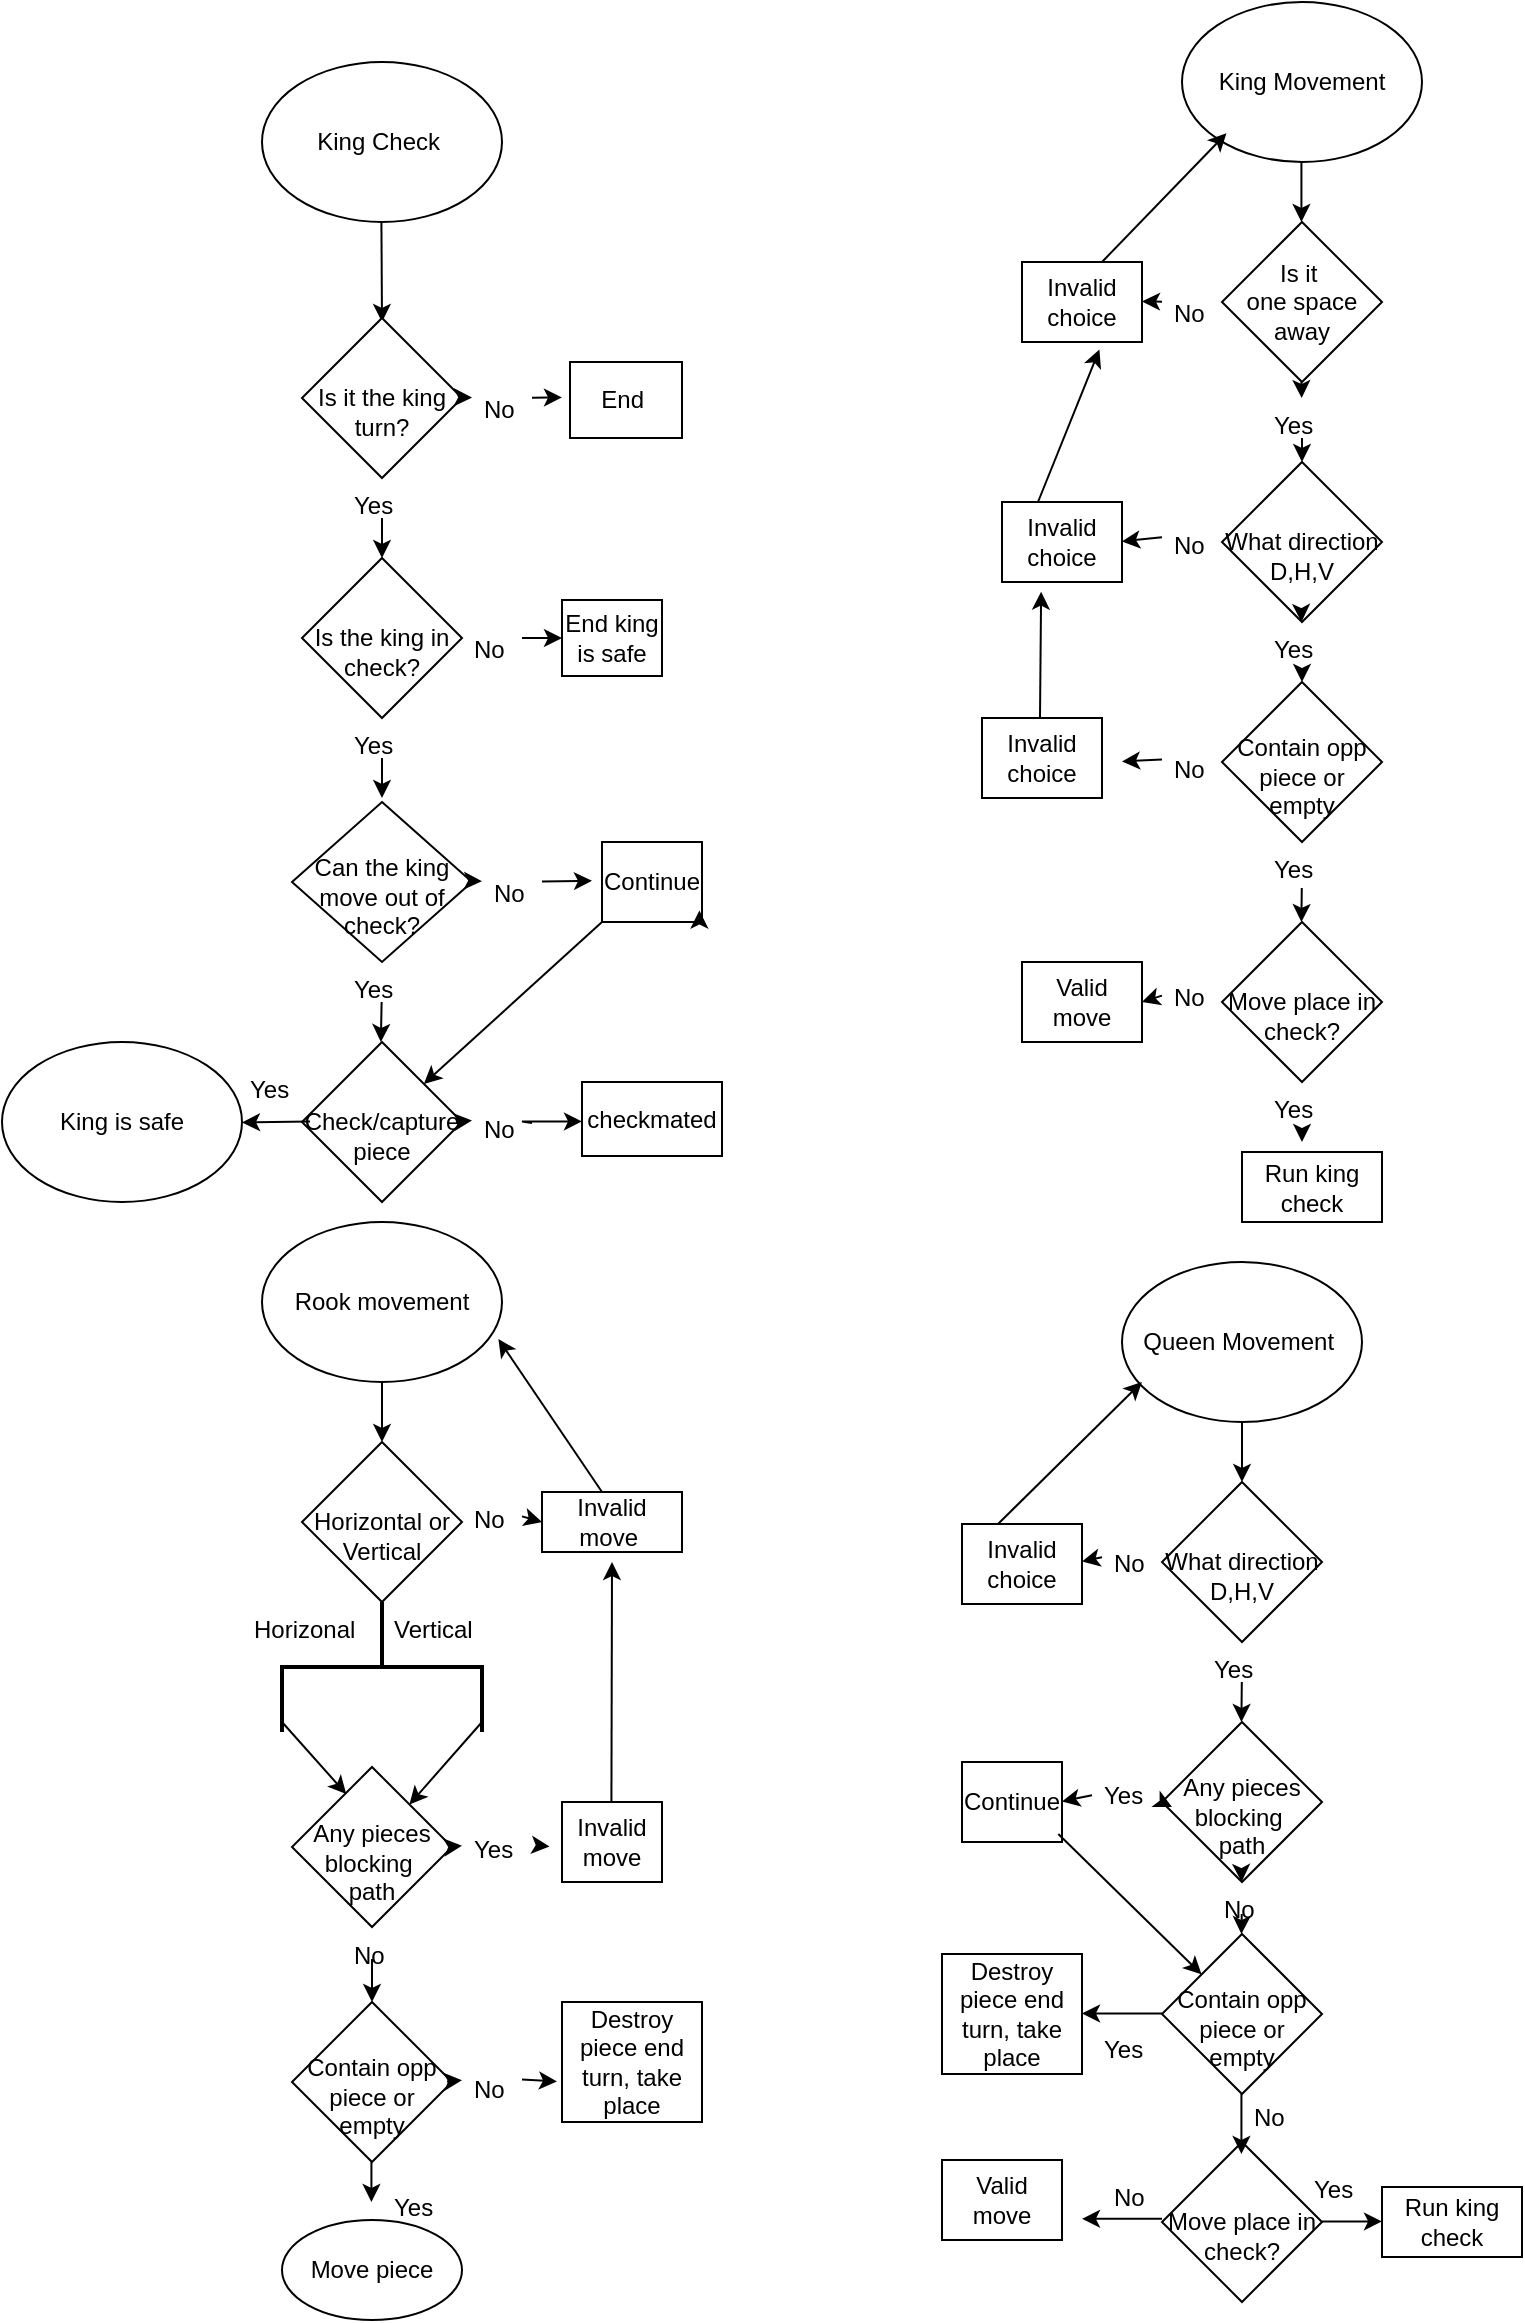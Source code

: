 <mxfile version="26.1.1">
  <diagram id="C5RBs43oDa-KdzZeNtuy" name="Page-1">
    <mxGraphModel dx="819" dy="518" grid="1" gridSize="10" guides="1" tooltips="1" connect="1" arrows="1" fold="1" page="1" pageScale="1" pageWidth="827" pageHeight="1169" math="0" shadow="0">
      <root>
        <mxCell id="WIyWlLk6GJQsqaUBKTNV-0" />
        <mxCell id="WIyWlLk6GJQsqaUBKTNV-1" parent="WIyWlLk6GJQsqaUBKTNV-0" />
        <mxCell id="RP9aOt1CggdTeVN1eFet-0" value="King Check&amp;nbsp;" style="ellipse;whiteSpace=wrap;html=1;" vertex="1" parent="WIyWlLk6GJQsqaUBKTNV-1">
          <mxGeometry x="140" y="40" width="120" height="80" as="geometry" />
        </mxCell>
        <mxCell id="RP9aOt1CggdTeVN1eFet-1" value="" style="endArrow=classic;html=1;rounded=0;" edge="1" parent="WIyWlLk6GJQsqaUBKTNV-1">
          <mxGeometry width="50" height="50" relative="1" as="geometry">
            <mxPoint x="199.71" y="120" as="sourcePoint" />
            <mxPoint x="200" y="170" as="targetPoint" />
          </mxGeometry>
        </mxCell>
        <mxCell id="RP9aOt1CggdTeVN1eFet-2" value="&lt;div&gt;&lt;br&gt;&lt;/div&gt;Is it the king turn?" style="rhombus;whiteSpace=wrap;html=1;" vertex="1" parent="WIyWlLk6GJQsqaUBKTNV-1">
          <mxGeometry x="160" y="168" width="80" height="80" as="geometry" />
        </mxCell>
        <mxCell id="RP9aOt1CggdTeVN1eFet-5" value="" style="endArrow=classic;html=1;rounded=0;" edge="1" parent="WIyWlLk6GJQsqaUBKTNV-1" source="RP9aOt1CggdTeVN1eFet-3">
          <mxGeometry width="50" height="50" relative="1" as="geometry">
            <mxPoint x="200" y="248" as="sourcePoint" />
            <mxPoint x="200" y="288" as="targetPoint" />
          </mxGeometry>
        </mxCell>
        <mxCell id="RP9aOt1CggdTeVN1eFet-6" value="" style="endArrow=classic;html=1;rounded=0;" edge="1" parent="WIyWlLk6GJQsqaUBKTNV-1" source="RP9aOt1CggdTeVN1eFet-4">
          <mxGeometry width="50" height="50" relative="1" as="geometry">
            <mxPoint x="240" y="207.71" as="sourcePoint" />
            <mxPoint x="290" y="207.71" as="targetPoint" />
          </mxGeometry>
        </mxCell>
        <mxCell id="RP9aOt1CggdTeVN1eFet-7" value="&lt;div&gt;&lt;br&gt;&lt;/div&gt;Is the king in check?" style="rhombus;whiteSpace=wrap;html=1;" vertex="1" parent="WIyWlLk6GJQsqaUBKTNV-1">
          <mxGeometry x="160" y="288" width="80" height="80" as="geometry" />
        </mxCell>
        <mxCell id="RP9aOt1CggdTeVN1eFet-10" value="" style="endArrow=classic;html=1;rounded=0;" edge="1" parent="WIyWlLk6GJQsqaUBKTNV-1" source="RP9aOt1CggdTeVN1eFet-8">
          <mxGeometry width="50" height="50" relative="1" as="geometry">
            <mxPoint x="200" y="368" as="sourcePoint" />
            <mxPoint x="200" y="408" as="targetPoint" />
          </mxGeometry>
        </mxCell>
        <mxCell id="RP9aOt1CggdTeVN1eFet-11" value="" style="endArrow=classic;html=1;rounded=0;" edge="1" parent="WIyWlLk6GJQsqaUBKTNV-1" source="RP9aOt1CggdTeVN1eFet-9">
          <mxGeometry width="50" height="50" relative="1" as="geometry">
            <mxPoint x="240" y="327.71" as="sourcePoint" />
            <mxPoint x="290" y="328" as="targetPoint" />
          </mxGeometry>
        </mxCell>
        <mxCell id="RP9aOt1CggdTeVN1eFet-12" value="&lt;div&gt;&lt;br&gt;&lt;/div&gt;Can the king move out of check?" style="rhombus;whiteSpace=wrap;html=1;" vertex="1" parent="WIyWlLk6GJQsqaUBKTNV-1">
          <mxGeometry x="155" y="410" width="90" height="80" as="geometry" />
        </mxCell>
        <mxCell id="RP9aOt1CggdTeVN1eFet-13" value="" style="endArrow=classic;html=1;rounded=0;" edge="1" parent="WIyWlLk6GJQsqaUBKTNV-1" source="RP9aOt1CggdTeVN1eFet-15">
          <mxGeometry width="50" height="50" relative="1" as="geometry">
            <mxPoint x="199.43" y="490" as="sourcePoint" />
            <mxPoint x="199.43" y="530" as="targetPoint" />
          </mxGeometry>
        </mxCell>
        <mxCell id="RP9aOt1CggdTeVN1eFet-14" value="" style="endArrow=classic;html=1;rounded=0;" edge="1" parent="WIyWlLk6GJQsqaUBKTNV-1" source="RP9aOt1CggdTeVN1eFet-16">
          <mxGeometry width="50" height="50" relative="1" as="geometry">
            <mxPoint x="245" y="449.43" as="sourcePoint" />
            <mxPoint x="305" y="449.43" as="targetPoint" />
          </mxGeometry>
        </mxCell>
        <mxCell id="RP9aOt1CggdTeVN1eFet-17" value="King is safe" style="ellipse;whiteSpace=wrap;html=1;" vertex="1" parent="WIyWlLk6GJQsqaUBKTNV-1">
          <mxGeometry x="10" y="530" width="120" height="80" as="geometry" />
        </mxCell>
        <mxCell id="RP9aOt1CggdTeVN1eFet-18" value="" style="endArrow=classic;html=1;rounded=0;" edge="1" parent="WIyWlLk6GJQsqaUBKTNV-1" target="RP9aOt1CggdTeVN1eFet-4">
          <mxGeometry width="50" height="50" relative="1" as="geometry">
            <mxPoint x="240" y="207.71" as="sourcePoint" />
            <mxPoint x="290" y="207.71" as="targetPoint" />
          </mxGeometry>
        </mxCell>
        <mxCell id="RP9aOt1CggdTeVN1eFet-4" value="No" style="text;strokeColor=none;fillColor=none;align=left;verticalAlign=top;spacingLeft=4;spacingRight=4;overflow=hidden;rotatable=0;points=[[0,0.5],[1,0.5]];portConstraint=eastwest;whiteSpace=wrap;html=1;" vertex="1" parent="WIyWlLk6GJQsqaUBKTNV-1">
          <mxGeometry x="245" y="200" width="30" height="16" as="geometry" />
        </mxCell>
        <mxCell id="RP9aOt1CggdTeVN1eFet-19" value="" style="endArrow=classic;html=1;rounded=0;" edge="1" parent="WIyWlLk6GJQsqaUBKTNV-1" target="RP9aOt1CggdTeVN1eFet-3">
          <mxGeometry width="50" height="50" relative="1" as="geometry">
            <mxPoint x="200" y="248" as="sourcePoint" />
            <mxPoint x="200" y="288" as="targetPoint" />
          </mxGeometry>
        </mxCell>
        <mxCell id="RP9aOt1CggdTeVN1eFet-3" value="Yes" style="text;strokeColor=none;fillColor=none;align=left;verticalAlign=top;spacingLeft=4;spacingRight=4;overflow=hidden;rotatable=0;points=[[0,0.5],[1,0.5]];portConstraint=eastwest;whiteSpace=wrap;html=1;" vertex="1" parent="WIyWlLk6GJQsqaUBKTNV-1">
          <mxGeometry x="180" y="248" width="40" height="20" as="geometry" />
        </mxCell>
        <mxCell id="RP9aOt1CggdTeVN1eFet-20" value="" style="endArrow=classic;html=1;rounded=0;" edge="1" parent="WIyWlLk6GJQsqaUBKTNV-1" target="RP9aOt1CggdTeVN1eFet-9">
          <mxGeometry width="50" height="50" relative="1" as="geometry">
            <mxPoint x="240" y="327.71" as="sourcePoint" />
            <mxPoint x="290" y="327.71" as="targetPoint" />
          </mxGeometry>
        </mxCell>
        <mxCell id="RP9aOt1CggdTeVN1eFet-9" value="No" style="text;strokeColor=none;fillColor=none;align=left;verticalAlign=top;spacingLeft=4;spacingRight=4;overflow=hidden;rotatable=0;points=[[0,0.5],[1,0.5]];portConstraint=eastwest;whiteSpace=wrap;html=1;" vertex="1" parent="WIyWlLk6GJQsqaUBKTNV-1">
          <mxGeometry x="240" y="320" width="30" height="16" as="geometry" />
        </mxCell>
        <mxCell id="RP9aOt1CggdTeVN1eFet-21" value="" style="endArrow=classic;html=1;rounded=0;" edge="1" parent="WIyWlLk6GJQsqaUBKTNV-1" target="RP9aOt1CggdTeVN1eFet-16">
          <mxGeometry width="50" height="50" relative="1" as="geometry">
            <mxPoint x="245" y="449.43" as="sourcePoint" />
            <mxPoint x="305" y="449.43" as="targetPoint" />
          </mxGeometry>
        </mxCell>
        <mxCell id="RP9aOt1CggdTeVN1eFet-16" value="No" style="text;strokeColor=none;fillColor=none;align=left;verticalAlign=top;spacingLeft=4;spacingRight=4;overflow=hidden;rotatable=0;points=[[0,0.5],[1,0.5]];portConstraint=eastwest;whiteSpace=wrap;html=1;" vertex="1" parent="WIyWlLk6GJQsqaUBKTNV-1">
          <mxGeometry x="250" y="442" width="30" height="16" as="geometry" />
        </mxCell>
        <mxCell id="RP9aOt1CggdTeVN1eFet-22" value="" style="endArrow=classic;html=1;rounded=0;" edge="1" parent="WIyWlLk6GJQsqaUBKTNV-1" target="RP9aOt1CggdTeVN1eFet-8">
          <mxGeometry width="50" height="50" relative="1" as="geometry">
            <mxPoint x="200" y="368" as="sourcePoint" />
            <mxPoint x="200" y="408" as="targetPoint" />
          </mxGeometry>
        </mxCell>
        <mxCell id="RP9aOt1CggdTeVN1eFet-8" value="Yes" style="text;strokeColor=none;fillColor=none;align=left;verticalAlign=top;spacingLeft=4;spacingRight=4;overflow=hidden;rotatable=0;points=[[0,0.5],[1,0.5]];portConstraint=eastwest;whiteSpace=wrap;html=1;" vertex="1" parent="WIyWlLk6GJQsqaUBKTNV-1">
          <mxGeometry x="180" y="368" width="40" height="20" as="geometry" />
        </mxCell>
        <mxCell id="RP9aOt1CggdTeVN1eFet-23" value="" style="endArrow=classic;html=1;rounded=0;" edge="1" parent="WIyWlLk6GJQsqaUBKTNV-1" target="RP9aOt1CggdTeVN1eFet-15">
          <mxGeometry width="50" height="50" relative="1" as="geometry">
            <mxPoint x="199.43" y="490" as="sourcePoint" />
            <mxPoint x="199.43" y="530" as="targetPoint" />
          </mxGeometry>
        </mxCell>
        <mxCell id="RP9aOt1CggdTeVN1eFet-15" value="Yes" style="text;strokeColor=none;fillColor=none;align=left;verticalAlign=top;spacingLeft=4;spacingRight=4;overflow=hidden;rotatable=0;points=[[0,0.5],[1,0.5]];portConstraint=eastwest;whiteSpace=wrap;html=1;" vertex="1" parent="WIyWlLk6GJQsqaUBKTNV-1">
          <mxGeometry x="180" y="490" width="40" height="20" as="geometry" />
        </mxCell>
        <mxCell id="RP9aOt1CggdTeVN1eFet-24" value="Rook movement" style="ellipse;whiteSpace=wrap;html=1;" vertex="1" parent="WIyWlLk6GJQsqaUBKTNV-1">
          <mxGeometry x="140" y="620" width="120" height="80" as="geometry" />
        </mxCell>
        <mxCell id="RP9aOt1CggdTeVN1eFet-25" value="" style="endArrow=classic;html=1;rounded=0;" edge="1" parent="WIyWlLk6GJQsqaUBKTNV-1" source="RP9aOt1CggdTeVN1eFet-24">
          <mxGeometry width="50" height="50" relative="1" as="geometry">
            <mxPoint x="200" y="750" as="sourcePoint" />
            <mxPoint x="200" y="730" as="targetPoint" />
          </mxGeometry>
        </mxCell>
        <mxCell id="RP9aOt1CggdTeVN1eFet-26" value="&lt;div&gt;&lt;br&gt;&lt;/div&gt;Horizontal or Vertical" style="rhombus;whiteSpace=wrap;html=1;" vertex="1" parent="WIyWlLk6GJQsqaUBKTNV-1">
          <mxGeometry x="160" y="730" width="80" height="80" as="geometry" />
        </mxCell>
        <mxCell id="RP9aOt1CggdTeVN1eFet-27" value="" style="endArrow=classic;html=1;rounded=0;" edge="1" parent="WIyWlLk6GJQsqaUBKTNV-1" source="RP9aOt1CggdTeVN1eFet-45">
          <mxGeometry width="50" height="50" relative="1" as="geometry">
            <mxPoint x="240" y="770" as="sourcePoint" />
            <mxPoint x="280" y="770" as="targetPoint" />
          </mxGeometry>
        </mxCell>
        <mxCell id="RP9aOt1CggdTeVN1eFet-35" value="" style="strokeWidth=2;html=1;shape=mxgraph.flowchart.annotation_2;align=left;labelPosition=right;pointerEvents=1;rotation=90;" vertex="1" parent="WIyWlLk6GJQsqaUBKTNV-1">
          <mxGeometry x="167.5" y="792.5" width="65" height="100" as="geometry" />
        </mxCell>
        <mxCell id="RP9aOt1CggdTeVN1eFet-36" value="" style="endArrow=classic;html=1;rounded=0;" edge="1" parent="WIyWlLk6GJQsqaUBKTNV-1" target="RP9aOt1CggdTeVN1eFet-44">
          <mxGeometry width="50" height="50" relative="1" as="geometry">
            <mxPoint x="250" y="870" as="sourcePoint" />
            <mxPoint x="210" y="900" as="targetPoint" />
            <Array as="points" />
          </mxGeometry>
        </mxCell>
        <mxCell id="RP9aOt1CggdTeVN1eFet-37" value="" style="endArrow=classic;html=1;rounded=0;entryX=0.339;entryY=0.169;entryDx=0;entryDy=0;entryPerimeter=0;" edge="1" parent="WIyWlLk6GJQsqaUBKTNV-1" target="RP9aOt1CggdTeVN1eFet-44">
          <mxGeometry width="50" height="50" relative="1" as="geometry">
            <mxPoint x="150" y="870" as="sourcePoint" />
            <mxPoint x="180" y="900" as="targetPoint" />
          </mxGeometry>
        </mxCell>
        <mxCell id="RP9aOt1CggdTeVN1eFet-38" value="Horizonal" style="text;strokeColor=none;fillColor=none;align=left;verticalAlign=top;spacingLeft=4;spacingRight=4;overflow=hidden;rotatable=0;points=[[0,0.5],[1,0.5]];portConstraint=eastwest;whiteSpace=wrap;html=1;" vertex="1" parent="WIyWlLk6GJQsqaUBKTNV-1">
          <mxGeometry x="130" y="810" width="60" height="26" as="geometry" />
        </mxCell>
        <mxCell id="RP9aOt1CggdTeVN1eFet-39" value="Vertical" style="text;strokeColor=none;fillColor=none;align=left;verticalAlign=top;spacingLeft=4;spacingRight=4;overflow=hidden;rotatable=0;points=[[0,0.5],[1,0.5]];portConstraint=eastwest;whiteSpace=wrap;html=1;" vertex="1" parent="WIyWlLk6GJQsqaUBKTNV-1">
          <mxGeometry x="200" y="810" width="60" height="26" as="geometry" />
        </mxCell>
        <mxCell id="RP9aOt1CggdTeVN1eFet-41" value="Invalid move&amp;nbsp;" style="rounded=0;whiteSpace=wrap;html=1;" vertex="1" parent="WIyWlLk6GJQsqaUBKTNV-1">
          <mxGeometry x="280" y="755" width="70" height="30" as="geometry" />
        </mxCell>
        <mxCell id="RP9aOt1CggdTeVN1eFet-43" value="" style="endArrow=classic;html=1;rounded=0;entryX=0.985;entryY=0.732;entryDx=0;entryDy=0;entryPerimeter=0;" edge="1" parent="WIyWlLk6GJQsqaUBKTNV-1" target="RP9aOt1CggdTeVN1eFet-24">
          <mxGeometry width="50" height="50" relative="1" as="geometry">
            <mxPoint x="310" y="755" as="sourcePoint" />
            <mxPoint x="360" y="705" as="targetPoint" />
          </mxGeometry>
        </mxCell>
        <mxCell id="RP9aOt1CggdTeVN1eFet-44" value="&lt;div&gt;&lt;span style=&quot;background-color: transparent; color: light-dark(rgb(0, 0, 0), rgb(255, 255, 255));&quot;&gt;&lt;br&gt;&lt;/span&gt;&lt;/div&gt;&lt;div&gt;&lt;span style=&quot;background-color: transparent; color: light-dark(rgb(0, 0, 0), rgb(255, 255, 255));&quot;&gt;Any pieces blocking&amp;nbsp;&lt;/span&gt;&lt;/div&gt;&lt;div&gt;&lt;span style=&quot;background-color: transparent; color: light-dark(rgb(0, 0, 0), rgb(255, 255, 255));&quot;&gt;path&lt;/span&gt;&lt;/div&gt;" style="rhombus;whiteSpace=wrap;html=1;" vertex="1" parent="WIyWlLk6GJQsqaUBKTNV-1">
          <mxGeometry x="155" y="892.5" width="80" height="80" as="geometry" />
        </mxCell>
        <mxCell id="RP9aOt1CggdTeVN1eFet-46" value="" style="endArrow=classic;html=1;rounded=0;" edge="1" parent="WIyWlLk6GJQsqaUBKTNV-1" target="RP9aOt1CggdTeVN1eFet-45">
          <mxGeometry width="50" height="50" relative="1" as="geometry">
            <mxPoint x="240" y="770" as="sourcePoint" />
            <mxPoint x="280" y="770" as="targetPoint" />
          </mxGeometry>
        </mxCell>
        <mxCell id="RP9aOt1CggdTeVN1eFet-45" value="No" style="text;strokeColor=none;fillColor=none;align=left;verticalAlign=top;spacingLeft=4;spacingRight=4;overflow=hidden;rotatable=0;points=[[0,0.5],[1,0.5]];portConstraint=eastwest;whiteSpace=wrap;html=1;" vertex="1" parent="WIyWlLk6GJQsqaUBKTNV-1">
          <mxGeometry x="240" y="755" width="30" height="16" as="geometry" />
        </mxCell>
        <mxCell id="RP9aOt1CggdTeVN1eFet-47" value="" style="endArrow=classic;html=1;rounded=0;" edge="1" parent="WIyWlLk6GJQsqaUBKTNV-1" source="RP9aOt1CggdTeVN1eFet-49">
          <mxGeometry width="50" height="50" relative="1" as="geometry">
            <mxPoint x="236.25" y="932.21" as="sourcePoint" />
            <mxPoint x="283.75" y="932.21" as="targetPoint" />
          </mxGeometry>
        </mxCell>
        <mxCell id="RP9aOt1CggdTeVN1eFet-48" value="" style="endArrow=classic;html=1;rounded=0;" edge="1" parent="WIyWlLk6GJQsqaUBKTNV-1" source="RP9aOt1CggdTeVN1eFet-51">
          <mxGeometry width="50" height="50" relative="1" as="geometry">
            <mxPoint x="195" y="972.5" as="sourcePoint" />
            <mxPoint x="195" y="1010" as="targetPoint" />
          </mxGeometry>
        </mxCell>
        <mxCell id="RP9aOt1CggdTeVN1eFet-50" value="" style="endArrow=classic;html=1;rounded=0;" edge="1" parent="WIyWlLk6GJQsqaUBKTNV-1" target="RP9aOt1CggdTeVN1eFet-49">
          <mxGeometry width="50" height="50" relative="1" as="geometry">
            <mxPoint x="236.25" y="932.21" as="sourcePoint" />
            <mxPoint x="283.75" y="932.21" as="targetPoint" />
          </mxGeometry>
        </mxCell>
        <mxCell id="RP9aOt1CggdTeVN1eFet-49" value="Yes" style="text;strokeColor=none;fillColor=none;align=left;verticalAlign=top;spacingLeft=4;spacingRight=4;overflow=hidden;rotatable=0;points=[[0,0.5],[1,0.5]];portConstraint=eastwest;whiteSpace=wrap;html=1;" vertex="1" parent="WIyWlLk6GJQsqaUBKTNV-1">
          <mxGeometry x="240" y="920" width="40" height="20" as="geometry" />
        </mxCell>
        <mxCell id="RP9aOt1CggdTeVN1eFet-52" value="" style="endArrow=classic;html=1;rounded=0;" edge="1" parent="WIyWlLk6GJQsqaUBKTNV-1" target="RP9aOt1CggdTeVN1eFet-51">
          <mxGeometry width="50" height="50" relative="1" as="geometry">
            <mxPoint x="195" y="972.5" as="sourcePoint" />
            <mxPoint x="195" y="1000" as="targetPoint" />
          </mxGeometry>
        </mxCell>
        <mxCell id="RP9aOt1CggdTeVN1eFet-51" value="No" style="text;strokeColor=none;fillColor=none;align=left;verticalAlign=top;spacingLeft=4;spacingRight=4;overflow=hidden;rotatable=0;points=[[0,0.5],[1,0.5]];portConstraint=eastwest;whiteSpace=wrap;html=1;" vertex="1" parent="WIyWlLk6GJQsqaUBKTNV-1">
          <mxGeometry x="180" y="972.5" width="30" height="16" as="geometry" />
        </mxCell>
        <mxCell id="RP9aOt1CggdTeVN1eFet-53" value="&lt;div&gt;&lt;br&gt;&lt;/div&gt;Contain opp piece or empty" style="rhombus;whiteSpace=wrap;html=1;" vertex="1" parent="WIyWlLk6GJQsqaUBKTNV-1">
          <mxGeometry x="155" y="1010" width="80" height="80" as="geometry" />
        </mxCell>
        <mxCell id="RP9aOt1CggdTeVN1eFet-54" value="Move piece" style="ellipse;whiteSpace=wrap;html=1;" vertex="1" parent="WIyWlLk6GJQsqaUBKTNV-1">
          <mxGeometry x="150" y="1119" width="90" height="50" as="geometry" />
        </mxCell>
        <mxCell id="RP9aOt1CggdTeVN1eFet-55" value="" style="endArrow=classic;html=1;rounded=0;" edge="1" parent="WIyWlLk6GJQsqaUBKTNV-1" source="RP9aOt1CggdTeVN1eFet-58">
          <mxGeometry width="50" height="50" relative="1" as="geometry">
            <mxPoint x="232.5" y="1049.71" as="sourcePoint" />
            <mxPoint x="287.5" y="1049.71" as="targetPoint" />
          </mxGeometry>
        </mxCell>
        <mxCell id="RP9aOt1CggdTeVN1eFet-56" value="" style="endArrow=classic;html=1;rounded=0;" edge="1" parent="WIyWlLk6GJQsqaUBKTNV-1">
          <mxGeometry width="50" height="50" relative="1" as="geometry">
            <mxPoint x="194.71" y="1090" as="sourcePoint" />
            <mxPoint x="194.71" y="1110" as="targetPoint" />
          </mxGeometry>
        </mxCell>
        <mxCell id="RP9aOt1CggdTeVN1eFet-57" value="Yes" style="text;strokeColor=none;fillColor=none;align=left;verticalAlign=top;spacingLeft=4;spacingRight=4;overflow=hidden;rotatable=0;points=[[0,0.5],[1,0.5]];portConstraint=eastwest;whiteSpace=wrap;html=1;" vertex="1" parent="WIyWlLk6GJQsqaUBKTNV-1">
          <mxGeometry x="200" y="1099" width="40" height="20" as="geometry" />
        </mxCell>
        <mxCell id="RP9aOt1CggdTeVN1eFet-59" value="" style="endArrow=classic;html=1;rounded=0;" edge="1" parent="WIyWlLk6GJQsqaUBKTNV-1" target="RP9aOt1CggdTeVN1eFet-58">
          <mxGeometry width="50" height="50" relative="1" as="geometry">
            <mxPoint x="232.5" y="1049.71" as="sourcePoint" />
            <mxPoint x="287.5" y="1049.71" as="targetPoint" />
          </mxGeometry>
        </mxCell>
        <mxCell id="RP9aOt1CggdTeVN1eFet-58" value="No" style="text;strokeColor=none;fillColor=none;align=left;verticalAlign=top;spacingLeft=4;spacingRight=4;overflow=hidden;rotatable=0;points=[[0,0.5],[1,0.5]];portConstraint=eastwest;whiteSpace=wrap;html=1;" vertex="1" parent="WIyWlLk6GJQsqaUBKTNV-1">
          <mxGeometry x="240" y="1040" width="30" height="16" as="geometry" />
        </mxCell>
        <mxCell id="RP9aOt1CggdTeVN1eFet-60" value="End&amp;nbsp;" style="rounded=0;whiteSpace=wrap;html=1;" vertex="1" parent="WIyWlLk6GJQsqaUBKTNV-1">
          <mxGeometry x="294" y="190" width="56" height="38" as="geometry" />
        </mxCell>
        <mxCell id="RP9aOt1CggdTeVN1eFet-61" value="End king is safe" style="rounded=0;whiteSpace=wrap;html=1;" vertex="1" parent="WIyWlLk6GJQsqaUBKTNV-1">
          <mxGeometry x="290" y="309" width="50" height="38" as="geometry" />
        </mxCell>
        <mxCell id="RP9aOt1CggdTeVN1eFet-62" value="Continue" style="rounded=0;whiteSpace=wrap;html=1;" vertex="1" parent="WIyWlLk6GJQsqaUBKTNV-1">
          <mxGeometry x="310" y="430" width="50" height="40" as="geometry" />
        </mxCell>
        <mxCell id="RP9aOt1CggdTeVN1eFet-63" style="edgeStyle=orthogonalEdgeStyle;rounded=0;orthogonalLoop=1;jettySize=auto;html=1;exitX=1;exitY=1;exitDx=0;exitDy=0;entryX=0.974;entryY=0.857;entryDx=0;entryDy=0;entryPerimeter=0;" edge="1" parent="WIyWlLk6GJQsqaUBKTNV-1" source="RP9aOt1CggdTeVN1eFet-62" target="RP9aOt1CggdTeVN1eFet-62">
          <mxGeometry relative="1" as="geometry" />
        </mxCell>
        <mxCell id="RP9aOt1CggdTeVN1eFet-64" value="&lt;div&gt;&lt;br&gt;&lt;/div&gt;Check/capture piece" style="rhombus;whiteSpace=wrap;html=1;" vertex="1" parent="WIyWlLk6GJQsqaUBKTNV-1">
          <mxGeometry x="160" y="530" width="80" height="80" as="geometry" />
        </mxCell>
        <mxCell id="RP9aOt1CggdTeVN1eFet-65" value="" style="endArrow=classic;html=1;rounded=0;" edge="1" parent="WIyWlLk6GJQsqaUBKTNV-1">
          <mxGeometry width="50" height="50" relative="1" as="geometry">
            <mxPoint x="164" y="569.71" as="sourcePoint" />
            <mxPoint x="130" y="570.21" as="targetPoint" />
          </mxGeometry>
        </mxCell>
        <mxCell id="RP9aOt1CggdTeVN1eFet-66" value="" style="endArrow=classic;html=1;rounded=0;" edge="1" parent="WIyWlLk6GJQsqaUBKTNV-1" source="RP9aOt1CggdTeVN1eFet-68">
          <mxGeometry width="50" height="50" relative="1" as="geometry">
            <mxPoint x="240" y="569.71" as="sourcePoint" />
            <mxPoint x="300" y="569.71" as="targetPoint" />
            <Array as="points">
              <mxPoint x="270" y="569.71" />
            </Array>
          </mxGeometry>
        </mxCell>
        <mxCell id="RP9aOt1CggdTeVN1eFet-67" value="" style="endArrow=classic;html=1;rounded=0;exitX=0;exitY=1;exitDx=0;exitDy=0;" edge="1" parent="WIyWlLk6GJQsqaUBKTNV-1" source="RP9aOt1CggdTeVN1eFet-62" target="RP9aOt1CggdTeVN1eFet-64">
          <mxGeometry width="50" height="50" relative="1" as="geometry">
            <mxPoint x="270" y="540" as="sourcePoint" />
            <mxPoint x="320" y="490" as="targetPoint" />
          </mxGeometry>
        </mxCell>
        <mxCell id="RP9aOt1CggdTeVN1eFet-69" value="Yes" style="text;strokeColor=none;fillColor=none;align=left;verticalAlign=top;spacingLeft=4;spacingRight=4;overflow=hidden;rotatable=0;points=[[0,0.5],[1,0.5]];portConstraint=eastwest;whiteSpace=wrap;html=1;" vertex="1" parent="WIyWlLk6GJQsqaUBKTNV-1">
          <mxGeometry x="127.5" y="540" width="40" height="20" as="geometry" />
        </mxCell>
        <mxCell id="RP9aOt1CggdTeVN1eFet-70" value="" style="endArrow=classic;html=1;rounded=0;" edge="1" parent="WIyWlLk6GJQsqaUBKTNV-1" target="RP9aOt1CggdTeVN1eFet-68">
          <mxGeometry width="50" height="50" relative="1" as="geometry">
            <mxPoint x="240" y="569.71" as="sourcePoint" />
            <mxPoint x="300" y="569.71" as="targetPoint" />
            <Array as="points" />
          </mxGeometry>
        </mxCell>
        <mxCell id="RP9aOt1CggdTeVN1eFet-68" value="No" style="text;strokeColor=none;fillColor=none;align=left;verticalAlign=top;spacingLeft=4;spacingRight=4;overflow=hidden;rotatable=0;points=[[0,0.5],[1,0.5]];portConstraint=eastwest;whiteSpace=wrap;html=1;" vertex="1" parent="WIyWlLk6GJQsqaUBKTNV-1">
          <mxGeometry x="245" y="560" width="30" height="16" as="geometry" />
        </mxCell>
        <mxCell id="RP9aOt1CggdTeVN1eFet-71" value="checkmated" style="rounded=0;whiteSpace=wrap;html=1;" vertex="1" parent="WIyWlLk6GJQsqaUBKTNV-1">
          <mxGeometry x="300" y="550" width="70" height="37" as="geometry" />
        </mxCell>
        <mxCell id="RP9aOt1CggdTeVN1eFet-72" value="Invalid move" style="rounded=0;whiteSpace=wrap;html=1;" vertex="1" parent="WIyWlLk6GJQsqaUBKTNV-1">
          <mxGeometry x="290" y="910" width="50" height="40" as="geometry" />
        </mxCell>
        <mxCell id="RP9aOt1CggdTeVN1eFet-73" value="Destroy piece end turn, take place" style="rounded=0;whiteSpace=wrap;html=1;" vertex="1" parent="WIyWlLk6GJQsqaUBKTNV-1">
          <mxGeometry x="290" y="1010" width="70" height="60" as="geometry" />
        </mxCell>
        <mxCell id="RP9aOt1CggdTeVN1eFet-75" value="" style="endArrow=classic;html=1;rounded=0;" edge="1" parent="WIyWlLk6GJQsqaUBKTNV-1">
          <mxGeometry width="50" height="50" relative="1" as="geometry">
            <mxPoint x="314.71" y="910" as="sourcePoint" />
            <mxPoint x="315" y="790" as="targetPoint" />
          </mxGeometry>
        </mxCell>
        <mxCell id="RP9aOt1CggdTeVN1eFet-76" value="King Movement" style="ellipse;whiteSpace=wrap;html=1;" vertex="1" parent="WIyWlLk6GJQsqaUBKTNV-1">
          <mxGeometry x="600" y="10" width="120" height="80" as="geometry" />
        </mxCell>
        <mxCell id="RP9aOt1CggdTeVN1eFet-77" value="" style="endArrow=classic;html=1;rounded=0;" edge="1" parent="WIyWlLk6GJQsqaUBKTNV-1">
          <mxGeometry width="50" height="50" relative="1" as="geometry">
            <mxPoint x="659.71" y="90" as="sourcePoint" />
            <mxPoint x="659.71" y="120" as="targetPoint" />
          </mxGeometry>
        </mxCell>
        <mxCell id="RP9aOt1CggdTeVN1eFet-78" value="&lt;div&gt;&lt;span style=&quot;background-color: transparent; color: light-dark(rgb(0, 0, 0), rgb(255, 255, 255));&quot;&gt;Is it&amp;nbsp;&lt;/span&gt;&lt;/div&gt;&lt;div&gt;one&amp;nbsp;&lt;span style=&quot;background-color: transparent; color: light-dark(rgb(0, 0, 0), rgb(255, 255, 255));&quot;&gt;space away&lt;/span&gt;&lt;/div&gt;" style="rhombus;whiteSpace=wrap;html=1;" vertex="1" parent="WIyWlLk6GJQsqaUBKTNV-1">
          <mxGeometry x="620" y="120" width="80" height="80" as="geometry" />
        </mxCell>
        <mxCell id="RP9aOt1CggdTeVN1eFet-79" value="" style="endArrow=classic;html=1;rounded=0;" edge="1" parent="WIyWlLk6GJQsqaUBKTNV-1" source="RP9aOt1CggdTeVN1eFet-84">
          <mxGeometry width="50" height="50" relative="1" as="geometry">
            <mxPoint x="659.71" y="200" as="sourcePoint" />
            <mxPoint x="660" y="240" as="targetPoint" />
          </mxGeometry>
        </mxCell>
        <mxCell id="RP9aOt1CggdTeVN1eFet-80" value="" style="endArrow=classic;html=1;rounded=0;" edge="1" parent="WIyWlLk6GJQsqaUBKTNV-1" source="RP9aOt1CggdTeVN1eFet-83">
          <mxGeometry width="50" height="50" relative="1" as="geometry">
            <mxPoint x="620" y="159.71" as="sourcePoint" />
            <mxPoint x="580" y="159.71" as="targetPoint" />
          </mxGeometry>
        </mxCell>
        <mxCell id="RP9aOt1CggdTeVN1eFet-81" value="Invalid choice" style="rounded=0;whiteSpace=wrap;html=1;" vertex="1" parent="WIyWlLk6GJQsqaUBKTNV-1">
          <mxGeometry x="520" y="140" width="60" height="40" as="geometry" />
        </mxCell>
        <mxCell id="RP9aOt1CggdTeVN1eFet-82" value="" style="endArrow=classic;html=1;rounded=0;entryX=0.185;entryY=0.821;entryDx=0;entryDy=0;entryPerimeter=0;" edge="1" parent="WIyWlLk6GJQsqaUBKTNV-1" target="RP9aOt1CggdTeVN1eFet-76">
          <mxGeometry width="50" height="50" relative="1" as="geometry">
            <mxPoint x="560" y="140" as="sourcePoint" />
            <mxPoint x="610" y="90" as="targetPoint" />
          </mxGeometry>
        </mxCell>
        <mxCell id="RP9aOt1CggdTeVN1eFet-85" value="" style="endArrow=classic;html=1;rounded=0;" edge="1" parent="WIyWlLk6GJQsqaUBKTNV-1" target="RP9aOt1CggdTeVN1eFet-83">
          <mxGeometry width="50" height="50" relative="1" as="geometry">
            <mxPoint x="620" y="159.71" as="sourcePoint" />
            <mxPoint x="580" y="159.71" as="targetPoint" />
          </mxGeometry>
        </mxCell>
        <mxCell id="RP9aOt1CggdTeVN1eFet-83" value="No" style="text;strokeColor=none;fillColor=none;align=left;verticalAlign=top;spacingLeft=4;spacingRight=4;overflow=hidden;rotatable=0;points=[[0,0.5],[1,0.5]];portConstraint=eastwest;whiteSpace=wrap;html=1;" vertex="1" parent="WIyWlLk6GJQsqaUBKTNV-1">
          <mxGeometry x="590" y="152" width="30" height="16" as="geometry" />
        </mxCell>
        <mxCell id="RP9aOt1CggdTeVN1eFet-86" value="" style="endArrow=classic;html=1;rounded=0;" edge="1" parent="WIyWlLk6GJQsqaUBKTNV-1" target="RP9aOt1CggdTeVN1eFet-84">
          <mxGeometry width="50" height="50" relative="1" as="geometry">
            <mxPoint x="659.71" y="200" as="sourcePoint" />
            <mxPoint x="660" y="240" as="targetPoint" />
          </mxGeometry>
        </mxCell>
        <mxCell id="RP9aOt1CggdTeVN1eFet-84" value="Yes" style="text;strokeColor=none;fillColor=none;align=left;verticalAlign=top;spacingLeft=4;spacingRight=4;overflow=hidden;rotatable=0;points=[[0,0.5],[1,0.5]];portConstraint=eastwest;whiteSpace=wrap;html=1;" vertex="1" parent="WIyWlLk6GJQsqaUBKTNV-1">
          <mxGeometry x="640" y="208" width="40" height="20" as="geometry" />
        </mxCell>
        <mxCell id="RP9aOt1CggdTeVN1eFet-87" value="&lt;div&gt;&lt;br&gt;&lt;/div&gt;What direction&lt;div&gt;D,H,V&lt;/div&gt;" style="rhombus;whiteSpace=wrap;html=1;" vertex="1" parent="WIyWlLk6GJQsqaUBKTNV-1">
          <mxGeometry x="620" y="240" width="80" height="80" as="geometry" />
        </mxCell>
        <mxCell id="RP9aOt1CggdTeVN1eFet-88" value="&lt;div&gt;&lt;br&gt;&lt;/div&gt;Contain opp piece or empty" style="rhombus;whiteSpace=wrap;html=1;" vertex="1" parent="WIyWlLk6GJQsqaUBKTNV-1">
          <mxGeometry x="620" y="350" width="80" height="80" as="geometry" />
        </mxCell>
        <mxCell id="RP9aOt1CggdTeVN1eFet-89" value="" style="endArrow=classic;html=1;rounded=0;" edge="1" parent="WIyWlLk6GJQsqaUBKTNV-1" source="RP9aOt1CggdTeVN1eFet-94">
          <mxGeometry width="50" height="50" relative="1" as="geometry">
            <mxPoint x="659.71" y="318" as="sourcePoint" />
            <mxPoint x="660" y="350" as="targetPoint" />
          </mxGeometry>
        </mxCell>
        <mxCell id="RP9aOt1CggdTeVN1eFet-90" value="" style="endArrow=classic;html=1;rounded=0;" edge="1" parent="WIyWlLk6GJQsqaUBKTNV-1" source="RP9aOt1CggdTeVN1eFet-92">
          <mxGeometry width="50" height="50" relative="1" as="geometry">
            <mxPoint x="620" y="279.71" as="sourcePoint" />
            <mxPoint x="570" y="279.71" as="targetPoint" />
          </mxGeometry>
        </mxCell>
        <mxCell id="RP9aOt1CggdTeVN1eFet-91" value="Invalid choice" style="rounded=0;whiteSpace=wrap;html=1;" vertex="1" parent="WIyWlLk6GJQsqaUBKTNV-1">
          <mxGeometry x="510" y="260" width="60" height="40" as="geometry" />
        </mxCell>
        <mxCell id="RP9aOt1CggdTeVN1eFet-93" value="" style="endArrow=classic;html=1;rounded=0;" edge="1" parent="WIyWlLk6GJQsqaUBKTNV-1" target="RP9aOt1CggdTeVN1eFet-92">
          <mxGeometry width="50" height="50" relative="1" as="geometry">
            <mxPoint x="620" y="279.71" as="sourcePoint" />
            <mxPoint x="570" y="279.71" as="targetPoint" />
          </mxGeometry>
        </mxCell>
        <mxCell id="RP9aOt1CggdTeVN1eFet-92" value="No" style="text;strokeColor=none;fillColor=none;align=left;verticalAlign=top;spacingLeft=4;spacingRight=4;overflow=hidden;rotatable=0;points=[[0,0.5],[1,0.5]];portConstraint=eastwest;whiteSpace=wrap;html=1;" vertex="1" parent="WIyWlLk6GJQsqaUBKTNV-1">
          <mxGeometry x="590" y="268" width="30" height="16" as="geometry" />
        </mxCell>
        <mxCell id="RP9aOt1CggdTeVN1eFet-95" value="" style="endArrow=classic;html=1;rounded=0;" edge="1" parent="WIyWlLk6GJQsqaUBKTNV-1" target="RP9aOt1CggdTeVN1eFet-94">
          <mxGeometry width="50" height="50" relative="1" as="geometry">
            <mxPoint x="659.71" y="318" as="sourcePoint" />
            <mxPoint x="660" y="350" as="targetPoint" />
          </mxGeometry>
        </mxCell>
        <mxCell id="RP9aOt1CggdTeVN1eFet-94" value="Yes" style="text;strokeColor=none;fillColor=none;align=left;verticalAlign=top;spacingLeft=4;spacingRight=4;overflow=hidden;rotatable=0;points=[[0,0.5],[1,0.5]];portConstraint=eastwest;whiteSpace=wrap;html=1;" vertex="1" parent="WIyWlLk6GJQsqaUBKTNV-1">
          <mxGeometry x="640" y="320" width="40" height="23" as="geometry" />
        </mxCell>
        <mxCell id="RP9aOt1CggdTeVN1eFet-96" value="Invalid choice" style="rounded=0;whiteSpace=wrap;html=1;" vertex="1" parent="WIyWlLk6GJQsqaUBKTNV-1">
          <mxGeometry x="500" y="368" width="60" height="40" as="geometry" />
        </mxCell>
        <mxCell id="RP9aOt1CggdTeVN1eFet-97" value="" style="endArrow=classic;html=1;rounded=0;" edge="1" parent="WIyWlLk6GJQsqaUBKTNV-1" source="RP9aOt1CggdTeVN1eFet-99">
          <mxGeometry width="50" height="50" relative="1" as="geometry">
            <mxPoint x="620" y="389.71" as="sourcePoint" />
            <mxPoint x="570" y="389.71" as="targetPoint" />
          </mxGeometry>
        </mxCell>
        <mxCell id="RP9aOt1CggdTeVN1eFet-98" value="" style="endArrow=classic;html=1;rounded=0;" edge="1" parent="WIyWlLk6GJQsqaUBKTNV-1" source="RP9aOt1CggdTeVN1eFet-101">
          <mxGeometry width="50" height="50" relative="1" as="geometry">
            <mxPoint x="659.71" y="430" as="sourcePoint" />
            <mxPoint x="659.71" y="470" as="targetPoint" />
          </mxGeometry>
        </mxCell>
        <mxCell id="RP9aOt1CggdTeVN1eFet-100" value="" style="endArrow=classic;html=1;rounded=0;" edge="1" parent="WIyWlLk6GJQsqaUBKTNV-1" target="RP9aOt1CggdTeVN1eFet-99">
          <mxGeometry width="50" height="50" relative="1" as="geometry">
            <mxPoint x="620" y="389.71" as="sourcePoint" />
            <mxPoint x="570" y="389.71" as="targetPoint" />
          </mxGeometry>
        </mxCell>
        <mxCell id="RP9aOt1CggdTeVN1eFet-99" value="No" style="text;strokeColor=none;fillColor=none;align=left;verticalAlign=top;spacingLeft=4;spacingRight=4;overflow=hidden;rotatable=0;points=[[0,0.5],[1,0.5]];portConstraint=eastwest;whiteSpace=wrap;html=1;" vertex="1" parent="WIyWlLk6GJQsqaUBKTNV-1">
          <mxGeometry x="590" y="380" width="30" height="16" as="geometry" />
        </mxCell>
        <mxCell id="RP9aOt1CggdTeVN1eFet-102" value="" style="endArrow=classic;html=1;rounded=0;" edge="1" parent="WIyWlLk6GJQsqaUBKTNV-1" target="RP9aOt1CggdTeVN1eFet-101">
          <mxGeometry width="50" height="50" relative="1" as="geometry">
            <mxPoint x="659.71" y="430" as="sourcePoint" />
            <mxPoint x="659.71" y="470" as="targetPoint" />
          </mxGeometry>
        </mxCell>
        <mxCell id="RP9aOt1CggdTeVN1eFet-101" value="Yes" style="text;strokeColor=none;fillColor=none;align=left;verticalAlign=top;spacingLeft=4;spacingRight=4;overflow=hidden;rotatable=0;points=[[0,0.5],[1,0.5]];portConstraint=eastwest;whiteSpace=wrap;html=1;" vertex="1" parent="WIyWlLk6GJQsqaUBKTNV-1">
          <mxGeometry x="640" y="430" width="40" height="23" as="geometry" />
        </mxCell>
        <mxCell id="RP9aOt1CggdTeVN1eFet-103" value="&lt;div&gt;&lt;br&gt;&lt;/div&gt;Move place in check?" style="rhombus;whiteSpace=wrap;html=1;" vertex="1" parent="WIyWlLk6GJQsqaUBKTNV-1">
          <mxGeometry x="620" y="470" width="80" height="80" as="geometry" />
        </mxCell>
        <mxCell id="RP9aOt1CggdTeVN1eFet-104" value="" style="endArrow=classic;html=1;rounded=0;" edge="1" parent="WIyWlLk6GJQsqaUBKTNV-1" source="RP9aOt1CggdTeVN1eFet-108">
          <mxGeometry width="50" height="50" relative="1" as="geometry">
            <mxPoint x="620" y="510" as="sourcePoint" />
            <mxPoint x="580" y="510" as="targetPoint" />
          </mxGeometry>
        </mxCell>
        <mxCell id="RP9aOt1CggdTeVN1eFet-105" value="" style="endArrow=classic;html=1;rounded=0;" edge="1" parent="WIyWlLk6GJQsqaUBKTNV-1" source="RP9aOt1CggdTeVN1eFet-106">
          <mxGeometry width="50" height="50" relative="1" as="geometry">
            <mxPoint x="659.71" y="550" as="sourcePoint" />
            <mxPoint x="660" y="580" as="targetPoint" />
          </mxGeometry>
        </mxCell>
        <mxCell id="RP9aOt1CggdTeVN1eFet-107" value="" style="endArrow=classic;html=1;rounded=0;" edge="1" parent="WIyWlLk6GJQsqaUBKTNV-1" target="RP9aOt1CggdTeVN1eFet-106">
          <mxGeometry width="50" height="50" relative="1" as="geometry">
            <mxPoint x="659.71" y="550" as="sourcePoint" />
            <mxPoint x="660" y="580" as="targetPoint" />
          </mxGeometry>
        </mxCell>
        <mxCell id="RP9aOt1CggdTeVN1eFet-106" value="Yes" style="text;strokeColor=none;fillColor=none;align=left;verticalAlign=top;spacingLeft=4;spacingRight=4;overflow=hidden;rotatable=0;points=[[0,0.5],[1,0.5]];portConstraint=eastwest;whiteSpace=wrap;html=1;" vertex="1" parent="WIyWlLk6GJQsqaUBKTNV-1">
          <mxGeometry x="640" y="550" width="40" height="23" as="geometry" />
        </mxCell>
        <mxCell id="RP9aOt1CggdTeVN1eFet-109" value="" style="endArrow=classic;html=1;rounded=0;" edge="1" parent="WIyWlLk6GJQsqaUBKTNV-1" target="RP9aOt1CggdTeVN1eFet-108">
          <mxGeometry width="50" height="50" relative="1" as="geometry">
            <mxPoint x="620" y="510" as="sourcePoint" />
            <mxPoint x="580" y="510" as="targetPoint" />
          </mxGeometry>
        </mxCell>
        <mxCell id="RP9aOt1CggdTeVN1eFet-108" value="No" style="text;strokeColor=none;fillColor=none;align=left;verticalAlign=top;spacingLeft=4;spacingRight=4;overflow=hidden;rotatable=0;points=[[0,0.5],[1,0.5]];portConstraint=eastwest;whiteSpace=wrap;html=1;" vertex="1" parent="WIyWlLk6GJQsqaUBKTNV-1">
          <mxGeometry x="590" y="494" width="30" height="16" as="geometry" />
        </mxCell>
        <mxCell id="RP9aOt1CggdTeVN1eFet-110" value="Valid move" style="rounded=0;whiteSpace=wrap;html=1;" vertex="1" parent="WIyWlLk6GJQsqaUBKTNV-1">
          <mxGeometry x="520" y="490" width="60" height="40" as="geometry" />
        </mxCell>
        <mxCell id="RP9aOt1CggdTeVN1eFet-111" value="Run king check" style="rounded=0;whiteSpace=wrap;html=1;" vertex="1" parent="WIyWlLk6GJQsqaUBKTNV-1">
          <mxGeometry x="630" y="585" width="70" height="35" as="geometry" />
        </mxCell>
        <mxCell id="RP9aOt1CggdTeVN1eFet-112" value="Queen Movement&amp;nbsp;" style="ellipse;whiteSpace=wrap;html=1;" vertex="1" parent="WIyWlLk6GJQsqaUBKTNV-1">
          <mxGeometry x="570" y="640" width="120" height="80" as="geometry" />
        </mxCell>
        <mxCell id="RP9aOt1CggdTeVN1eFet-113" value="&lt;div&gt;&lt;br&gt;&lt;/div&gt;What direction&lt;div&gt;D,H,V&lt;/div&gt;" style="rhombus;whiteSpace=wrap;html=1;" vertex="1" parent="WIyWlLk6GJQsqaUBKTNV-1">
          <mxGeometry x="590" y="750" width="80" height="80" as="geometry" />
        </mxCell>
        <mxCell id="RP9aOt1CggdTeVN1eFet-114" value="" style="endArrow=classic;html=1;rounded=0;" edge="1" parent="WIyWlLk6GJQsqaUBKTNV-1">
          <mxGeometry width="50" height="50" relative="1" as="geometry">
            <mxPoint x="630" y="720" as="sourcePoint" />
            <mxPoint x="630" y="750" as="targetPoint" />
          </mxGeometry>
        </mxCell>
        <mxCell id="RP9aOt1CggdTeVN1eFet-115" value="Invalid choice" style="rounded=0;whiteSpace=wrap;html=1;" vertex="1" parent="WIyWlLk6GJQsqaUBKTNV-1">
          <mxGeometry x="490" y="771" width="60" height="40" as="geometry" />
        </mxCell>
        <mxCell id="RP9aOt1CggdTeVN1eFet-118" value="" style="endArrow=classic;html=1;rounded=0;" edge="1" parent="WIyWlLk6GJQsqaUBKTNV-1" source="RP9aOt1CggdTeVN1eFet-117">
          <mxGeometry width="50" height="50" relative="1" as="geometry">
            <mxPoint x="590" y="789.71" as="sourcePoint" />
            <mxPoint x="550" y="789.71" as="targetPoint" />
          </mxGeometry>
        </mxCell>
        <mxCell id="RP9aOt1CggdTeVN1eFet-119" value="" style="endArrow=classic;html=1;rounded=0;" edge="1" parent="WIyWlLk6GJQsqaUBKTNV-1" source="RP9aOt1CggdTeVN1eFet-116">
          <mxGeometry width="50" height="50" relative="1" as="geometry">
            <mxPoint x="629.71" y="830" as="sourcePoint" />
            <mxPoint x="629.71" y="870" as="targetPoint" />
          </mxGeometry>
        </mxCell>
        <mxCell id="RP9aOt1CggdTeVN1eFet-120" value="" style="endArrow=classic;html=1;rounded=0;" edge="1" parent="WIyWlLk6GJQsqaUBKTNV-1" target="RP9aOt1CggdTeVN1eFet-117">
          <mxGeometry width="50" height="50" relative="1" as="geometry">
            <mxPoint x="590" y="789.71" as="sourcePoint" />
            <mxPoint x="550" y="789.71" as="targetPoint" />
          </mxGeometry>
        </mxCell>
        <mxCell id="RP9aOt1CggdTeVN1eFet-117" value="No" style="text;strokeColor=none;fillColor=none;align=left;verticalAlign=top;spacingLeft=4;spacingRight=4;overflow=hidden;rotatable=0;points=[[0,0.5],[1,0.5]];portConstraint=eastwest;whiteSpace=wrap;html=1;" vertex="1" parent="WIyWlLk6GJQsqaUBKTNV-1">
          <mxGeometry x="560" y="776.5" width="30" height="16" as="geometry" />
        </mxCell>
        <mxCell id="RP9aOt1CggdTeVN1eFet-121" value="" style="endArrow=classic;html=1;rounded=0;" edge="1" parent="WIyWlLk6GJQsqaUBKTNV-1" target="RP9aOt1CggdTeVN1eFet-116">
          <mxGeometry width="50" height="50" relative="1" as="geometry">
            <mxPoint x="629.71" y="830" as="sourcePoint" />
            <mxPoint x="629.71" y="870" as="targetPoint" />
          </mxGeometry>
        </mxCell>
        <mxCell id="RP9aOt1CggdTeVN1eFet-116" value="Yes" style="text;strokeColor=none;fillColor=none;align=left;verticalAlign=top;spacingLeft=4;spacingRight=4;overflow=hidden;rotatable=0;points=[[0,0.5],[1,0.5]];portConstraint=eastwest;whiteSpace=wrap;html=1;" vertex="1" parent="WIyWlLk6GJQsqaUBKTNV-1">
          <mxGeometry x="610" y="830" width="40" height="20" as="geometry" />
        </mxCell>
        <mxCell id="RP9aOt1CggdTeVN1eFet-122" value="" style="endArrow=classic;html=1;rounded=0;entryX=0.645;entryY=1.093;entryDx=0;entryDy=0;entryPerimeter=0;" edge="1" parent="WIyWlLk6GJQsqaUBKTNV-1" target="RP9aOt1CggdTeVN1eFet-81">
          <mxGeometry width="50" height="50" relative="1" as="geometry">
            <mxPoint x="528" y="260" as="sourcePoint" />
            <mxPoint x="590" y="196" as="targetPoint" />
          </mxGeometry>
        </mxCell>
        <mxCell id="RP9aOt1CggdTeVN1eFet-123" value="" style="endArrow=classic;html=1;rounded=0;entryX=0.326;entryY=1.121;entryDx=0;entryDy=0;entryPerimeter=0;" edge="1" parent="WIyWlLk6GJQsqaUBKTNV-1" target="RP9aOt1CggdTeVN1eFet-91">
          <mxGeometry width="50" height="50" relative="1" as="geometry">
            <mxPoint x="529" y="368" as="sourcePoint" />
            <mxPoint x="531" y="295" as="targetPoint" />
          </mxGeometry>
        </mxCell>
        <mxCell id="RP9aOt1CggdTeVN1eFet-124" value="" style="endArrow=classic;html=1;rounded=0;entryX=0.083;entryY=0.75;entryDx=0;entryDy=0;entryPerimeter=0;" edge="1" parent="WIyWlLk6GJQsqaUBKTNV-1" target="RP9aOt1CggdTeVN1eFet-112">
          <mxGeometry width="50" height="50" relative="1" as="geometry">
            <mxPoint x="508" y="771" as="sourcePoint" />
            <mxPoint x="570" y="707" as="targetPoint" />
          </mxGeometry>
        </mxCell>
        <mxCell id="RP9aOt1CggdTeVN1eFet-125" value="&lt;div&gt;&lt;br&gt;&lt;/div&gt;Contain opp piece or empty" style="rhombus;whiteSpace=wrap;html=1;" vertex="1" parent="WIyWlLk6GJQsqaUBKTNV-1">
          <mxGeometry x="590" y="976" width="80" height="80" as="geometry" />
        </mxCell>
        <mxCell id="RP9aOt1CggdTeVN1eFet-126" value="Destroy piece end turn, take place" style="rounded=0;whiteSpace=wrap;html=1;" vertex="1" parent="WIyWlLk6GJQsqaUBKTNV-1">
          <mxGeometry x="480" y="986" width="70" height="60" as="geometry" />
        </mxCell>
        <mxCell id="RP9aOt1CggdTeVN1eFet-127" value="&lt;div&gt;&lt;span style=&quot;background-color: transparent; color: light-dark(rgb(0, 0, 0), rgb(255, 255, 255));&quot;&gt;&lt;br&gt;&lt;/span&gt;&lt;/div&gt;&lt;div&gt;&lt;span style=&quot;background-color: transparent; color: light-dark(rgb(0, 0, 0), rgb(255, 255, 255));&quot;&gt;Any pieces blocking&amp;nbsp;&lt;/span&gt;&lt;/div&gt;&lt;div&gt;&lt;span style=&quot;background-color: transparent; color: light-dark(rgb(0, 0, 0), rgb(255, 255, 255));&quot;&gt;path&lt;/span&gt;&lt;/div&gt;" style="rhombus;whiteSpace=wrap;html=1;" vertex="1" parent="WIyWlLk6GJQsqaUBKTNV-1">
          <mxGeometry x="590" y="870" width="80" height="80" as="geometry" />
        </mxCell>
        <mxCell id="RP9aOt1CggdTeVN1eFet-128" value="Continue" style="rounded=0;whiteSpace=wrap;html=1;" vertex="1" parent="WIyWlLk6GJQsqaUBKTNV-1">
          <mxGeometry x="490" y="890" width="50" height="40" as="geometry" />
        </mxCell>
        <mxCell id="RP9aOt1CggdTeVN1eFet-129" value="&lt;div&gt;&lt;br&gt;&lt;/div&gt;Move place in check?" style="rhombus;whiteSpace=wrap;html=1;" vertex="1" parent="WIyWlLk6GJQsqaUBKTNV-1">
          <mxGeometry x="590" y="1080" width="80" height="80" as="geometry" />
        </mxCell>
        <mxCell id="RP9aOt1CggdTeVN1eFet-130" value="Valid move" style="rounded=0;whiteSpace=wrap;html=1;" vertex="1" parent="WIyWlLk6GJQsqaUBKTNV-1">
          <mxGeometry x="480" y="1089" width="60" height="40" as="geometry" />
        </mxCell>
        <mxCell id="RP9aOt1CggdTeVN1eFet-131" value="Run king check" style="rounded=0;whiteSpace=wrap;html=1;" vertex="1" parent="WIyWlLk6GJQsqaUBKTNV-1">
          <mxGeometry x="700" y="1102.5" width="70" height="35" as="geometry" />
        </mxCell>
        <mxCell id="RP9aOt1CggdTeVN1eFet-135" value="" style="endArrow=classic;html=1;rounded=0;" edge="1" parent="WIyWlLk6GJQsqaUBKTNV-1" source="RP9aOt1CggdTeVN1eFet-134">
          <mxGeometry width="50" height="50" relative="1" as="geometry">
            <mxPoint x="629.71" y="946" as="sourcePoint" />
            <mxPoint x="629.71" y="976" as="targetPoint" />
          </mxGeometry>
        </mxCell>
        <mxCell id="RP9aOt1CggdTeVN1eFet-136" value="" style="endArrow=classic;html=1;rounded=0;" edge="1" parent="WIyWlLk6GJQsqaUBKTNV-1">
          <mxGeometry width="50" height="50" relative="1" as="geometry">
            <mxPoint x="629.71" y="1056" as="sourcePoint" />
            <mxPoint x="629.71" y="1086" as="targetPoint" />
          </mxGeometry>
        </mxCell>
        <mxCell id="RP9aOt1CggdTeVN1eFet-138" value="" style="endArrow=classic;html=1;rounded=0;" edge="1" parent="WIyWlLk6GJQsqaUBKTNV-1">
          <mxGeometry width="50" height="50" relative="1" as="geometry">
            <mxPoint x="590" y="1015.71" as="sourcePoint" />
            <mxPoint x="550" y="1015.71" as="targetPoint" />
          </mxGeometry>
        </mxCell>
        <mxCell id="RP9aOt1CggdTeVN1eFet-139" value="" style="endArrow=classic;html=1;rounded=0;" edge="1" parent="WIyWlLk6GJQsqaUBKTNV-1">
          <mxGeometry width="50" height="50" relative="1" as="geometry">
            <mxPoint x="590" y="1118.43" as="sourcePoint" />
            <mxPoint x="550" y="1118.43" as="targetPoint" />
          </mxGeometry>
        </mxCell>
        <mxCell id="RP9aOt1CggdTeVN1eFet-140" value="" style="endArrow=classic;html=1;rounded=0;" edge="1" parent="WIyWlLk6GJQsqaUBKTNV-1">
          <mxGeometry width="50" height="50" relative="1" as="geometry">
            <mxPoint x="670" y="1119.71" as="sourcePoint" />
            <mxPoint x="700" y="1119.71" as="targetPoint" />
          </mxGeometry>
        </mxCell>
        <mxCell id="RP9aOt1CggdTeVN1eFet-141" value="" style="endArrow=classic;html=1;rounded=0;" edge="1" parent="WIyWlLk6GJQsqaUBKTNV-1">
          <mxGeometry width="50" height="50" relative="1" as="geometry">
            <mxPoint x="590" y="909.43" as="sourcePoint" />
            <mxPoint x="590" y="909.43" as="targetPoint" />
          </mxGeometry>
        </mxCell>
        <mxCell id="RP9aOt1CggdTeVN1eFet-142" value="" style="endArrow=classic;html=1;rounded=0;exitX=0.963;exitY=0.9;exitDx=0;exitDy=0;exitPerimeter=0;" edge="1" parent="WIyWlLk6GJQsqaUBKTNV-1" source="RP9aOt1CggdTeVN1eFet-128" target="RP9aOt1CggdTeVN1eFet-125">
          <mxGeometry width="50" height="50" relative="1" as="geometry">
            <mxPoint x="550" y="930" as="sourcePoint" />
            <mxPoint x="580" y="990" as="targetPoint" />
          </mxGeometry>
        </mxCell>
        <mxCell id="RP9aOt1CggdTeVN1eFet-144" value="" style="endArrow=classic;html=1;rounded=0;" edge="1" parent="WIyWlLk6GJQsqaUBKTNV-1" source="RP9aOt1CggdTeVN1eFet-143">
          <mxGeometry width="50" height="50" relative="1" as="geometry">
            <mxPoint x="590" y="910" as="sourcePoint" />
            <mxPoint x="540" y="909.71" as="targetPoint" />
          </mxGeometry>
        </mxCell>
        <mxCell id="RP9aOt1CggdTeVN1eFet-145" value="" style="endArrow=classic;html=1;rounded=0;" edge="1" parent="WIyWlLk6GJQsqaUBKTNV-1" target="RP9aOt1CggdTeVN1eFet-143">
          <mxGeometry width="50" height="50" relative="1" as="geometry">
            <mxPoint x="590" y="910" as="sourcePoint" />
            <mxPoint x="540" y="909.71" as="targetPoint" />
          </mxGeometry>
        </mxCell>
        <mxCell id="RP9aOt1CggdTeVN1eFet-143" value="Yes" style="text;strokeColor=none;fillColor=none;align=left;verticalAlign=top;spacingLeft=4;spacingRight=4;overflow=hidden;rotatable=0;points=[[0,0.5],[1,0.5]];portConstraint=eastwest;whiteSpace=wrap;html=1;" vertex="1" parent="WIyWlLk6GJQsqaUBKTNV-1">
          <mxGeometry x="555" y="892.5" width="40" height="20" as="geometry" />
        </mxCell>
        <mxCell id="RP9aOt1CggdTeVN1eFet-146" value="" style="endArrow=classic;html=1;rounded=0;" edge="1" parent="WIyWlLk6GJQsqaUBKTNV-1" target="RP9aOt1CggdTeVN1eFet-134">
          <mxGeometry width="50" height="50" relative="1" as="geometry">
            <mxPoint x="629.71" y="946" as="sourcePoint" />
            <mxPoint x="629.71" y="976" as="targetPoint" />
          </mxGeometry>
        </mxCell>
        <mxCell id="RP9aOt1CggdTeVN1eFet-134" value="No" style="text;strokeColor=none;fillColor=none;align=left;verticalAlign=top;spacingLeft=4;spacingRight=4;overflow=hidden;rotatable=0;points=[[0,0.5],[1,0.5]];portConstraint=eastwest;whiteSpace=wrap;html=1;" vertex="1" parent="WIyWlLk6GJQsqaUBKTNV-1">
          <mxGeometry x="615" y="950" width="30" height="16" as="geometry" />
        </mxCell>
        <mxCell id="RP9aOt1CggdTeVN1eFet-147" value="Yes" style="text;strokeColor=none;fillColor=none;align=left;verticalAlign=top;spacingLeft=4;spacingRight=4;overflow=hidden;rotatable=0;points=[[0,0.5],[1,0.5]];portConstraint=eastwest;whiteSpace=wrap;html=1;" vertex="1" parent="WIyWlLk6GJQsqaUBKTNV-1">
          <mxGeometry x="555" y="1020" width="40" height="20" as="geometry" />
        </mxCell>
        <mxCell id="RP9aOt1CggdTeVN1eFet-148" value="Yes" style="text;strokeColor=none;fillColor=none;align=left;verticalAlign=top;spacingLeft=4;spacingRight=4;overflow=hidden;rotatable=0;points=[[0,0.5],[1,0.5]];portConstraint=eastwest;whiteSpace=wrap;html=1;" vertex="1" parent="WIyWlLk6GJQsqaUBKTNV-1">
          <mxGeometry x="660" y="1090" width="40" height="20" as="geometry" />
        </mxCell>
        <mxCell id="RP9aOt1CggdTeVN1eFet-149" value="No" style="text;strokeColor=none;fillColor=none;align=left;verticalAlign=top;spacingLeft=4;spacingRight=4;overflow=hidden;rotatable=0;points=[[0,0.5],[1,0.5]];portConstraint=eastwest;whiteSpace=wrap;html=1;" vertex="1" parent="WIyWlLk6GJQsqaUBKTNV-1">
          <mxGeometry x="630" y="1054" width="30" height="16" as="geometry" />
        </mxCell>
        <mxCell id="RP9aOt1CggdTeVN1eFet-150" value="No" style="text;strokeColor=none;fillColor=none;align=left;verticalAlign=top;spacingLeft=4;spacingRight=4;overflow=hidden;rotatable=0;points=[[0,0.5],[1,0.5]];portConstraint=eastwest;whiteSpace=wrap;html=1;" vertex="1" parent="WIyWlLk6GJQsqaUBKTNV-1">
          <mxGeometry x="560" y="1094" width="30" height="16" as="geometry" />
        </mxCell>
      </root>
    </mxGraphModel>
  </diagram>
</mxfile>
